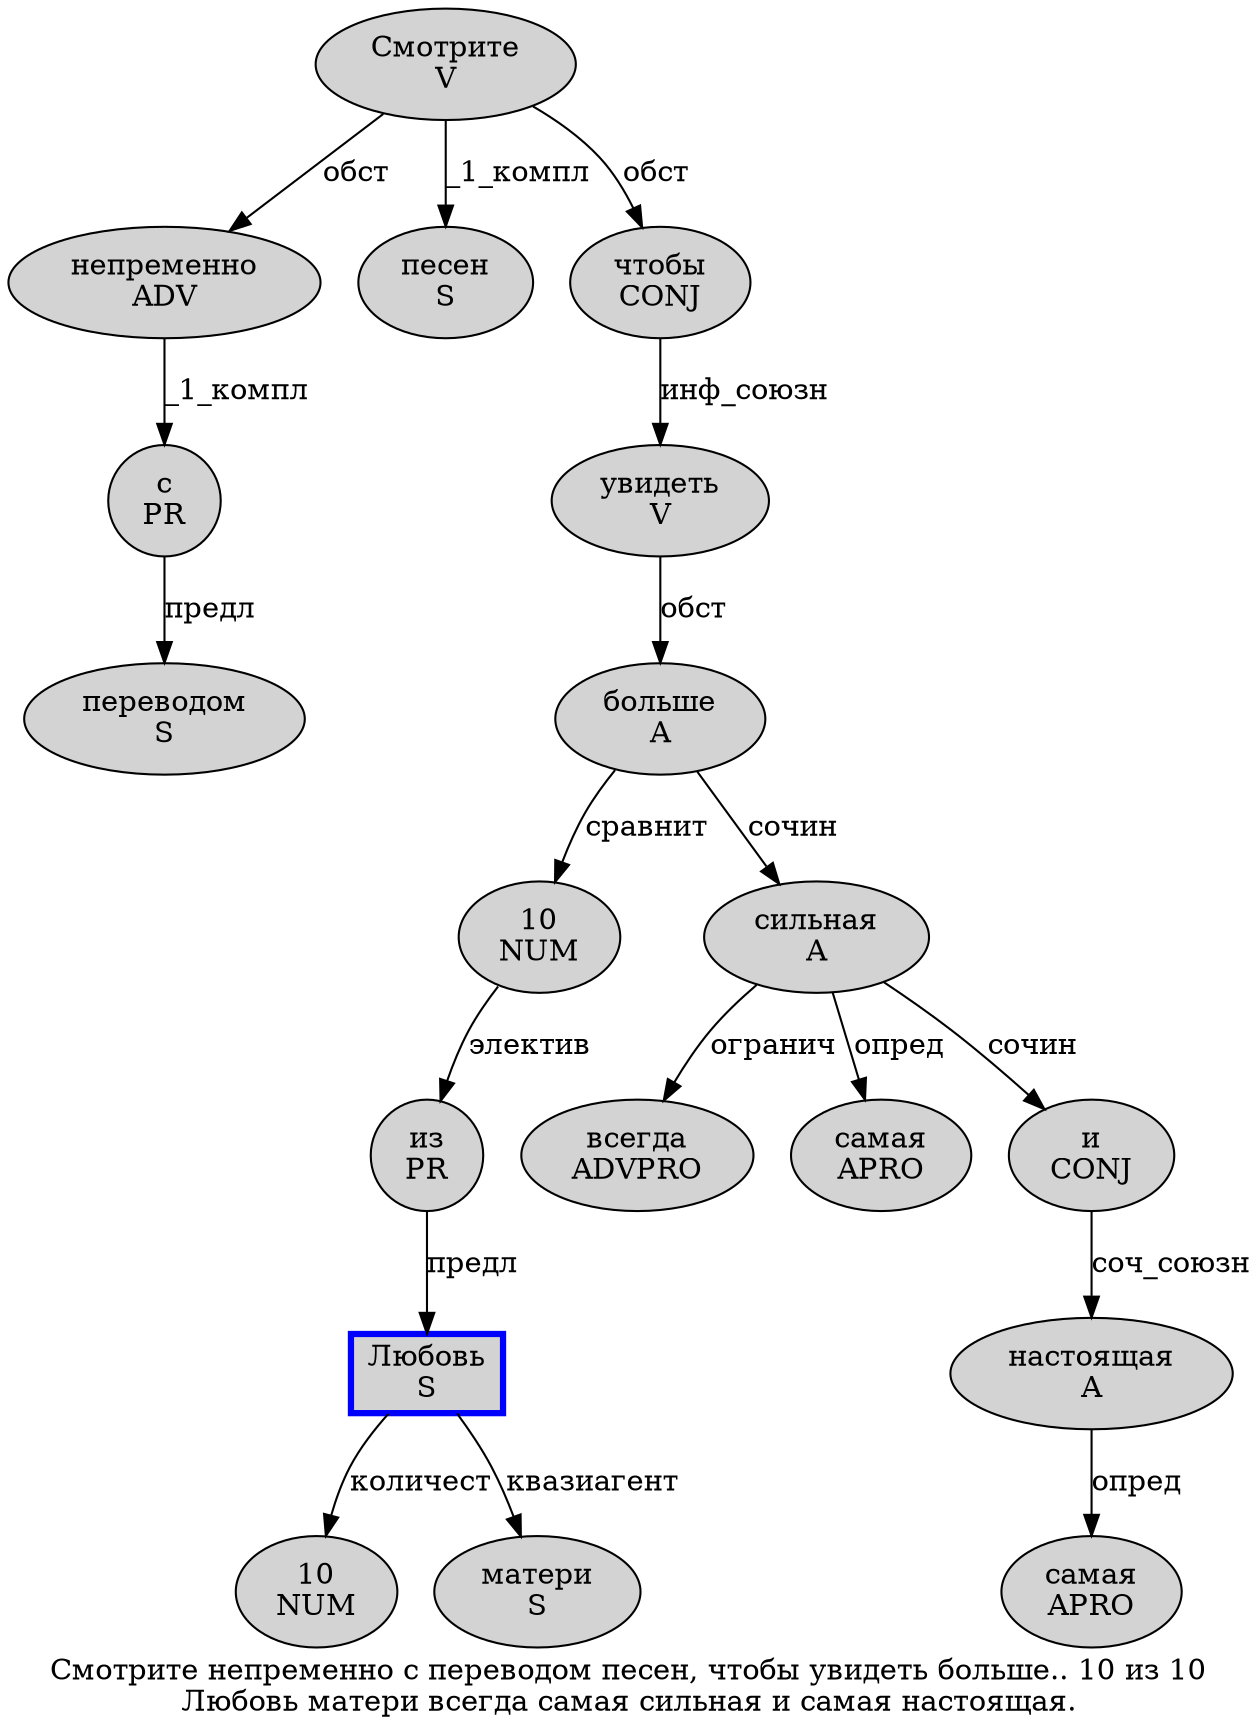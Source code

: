 digraph SENTENCE_1449 {
	graph [label="Смотрите непременно с переводом песен, чтобы увидеть больше.. 10 из 10
Любовь матери всегда самая сильная и самая настоящая."]
	node [style=filled]
		0 [label="Смотрите
V" color="" fillcolor=lightgray penwidth=1 shape=ellipse]
		1 [label="непременно
ADV" color="" fillcolor=lightgray penwidth=1 shape=ellipse]
		2 [label="с
PR" color="" fillcolor=lightgray penwidth=1 shape=ellipse]
		3 [label="переводом
S" color="" fillcolor=lightgray penwidth=1 shape=ellipse]
		4 [label="песен
S" color="" fillcolor=lightgray penwidth=1 shape=ellipse]
		6 [label="чтобы
CONJ" color="" fillcolor=lightgray penwidth=1 shape=ellipse]
		7 [label="увидеть
V" color="" fillcolor=lightgray penwidth=1 shape=ellipse]
		8 [label="больше
A" color="" fillcolor=lightgray penwidth=1 shape=ellipse]
		10 [label="10
NUM" color="" fillcolor=lightgray penwidth=1 shape=ellipse]
		11 [label="из
PR" color="" fillcolor=lightgray penwidth=1 shape=ellipse]
		12 [label="10
NUM" color="" fillcolor=lightgray penwidth=1 shape=ellipse]
		13 [label="Любовь
S" color=blue fillcolor=lightgray penwidth=3 shape=box]
		14 [label="матери
S" color="" fillcolor=lightgray penwidth=1 shape=ellipse]
		15 [label="всегда
ADVPRO" color="" fillcolor=lightgray penwidth=1 shape=ellipse]
		16 [label="самая
APRO" color="" fillcolor=lightgray penwidth=1 shape=ellipse]
		17 [label="сильная
A" color="" fillcolor=lightgray penwidth=1 shape=ellipse]
		18 [label="и
CONJ" color="" fillcolor=lightgray penwidth=1 shape=ellipse]
		19 [label="самая
APRO" color="" fillcolor=lightgray penwidth=1 shape=ellipse]
		20 [label="настоящая
A" color="" fillcolor=lightgray penwidth=1 shape=ellipse]
			2 -> 3 [label="предл"]
			20 -> 19 [label="опред"]
			0 -> 1 [label="обст"]
			0 -> 4 [label="_1_компл"]
			0 -> 6 [label="обст"]
			13 -> 12 [label="количест"]
			13 -> 14 [label="квазиагент"]
			1 -> 2 [label="_1_компл"]
			7 -> 8 [label="обст"]
			11 -> 13 [label="предл"]
			17 -> 15 [label="огранич"]
			17 -> 16 [label="опред"]
			17 -> 18 [label="сочин"]
			6 -> 7 [label="инф_союзн"]
			8 -> 10 [label="сравнит"]
			8 -> 17 [label="сочин"]
			18 -> 20 [label="соч_союзн"]
			10 -> 11 [label="электив"]
}